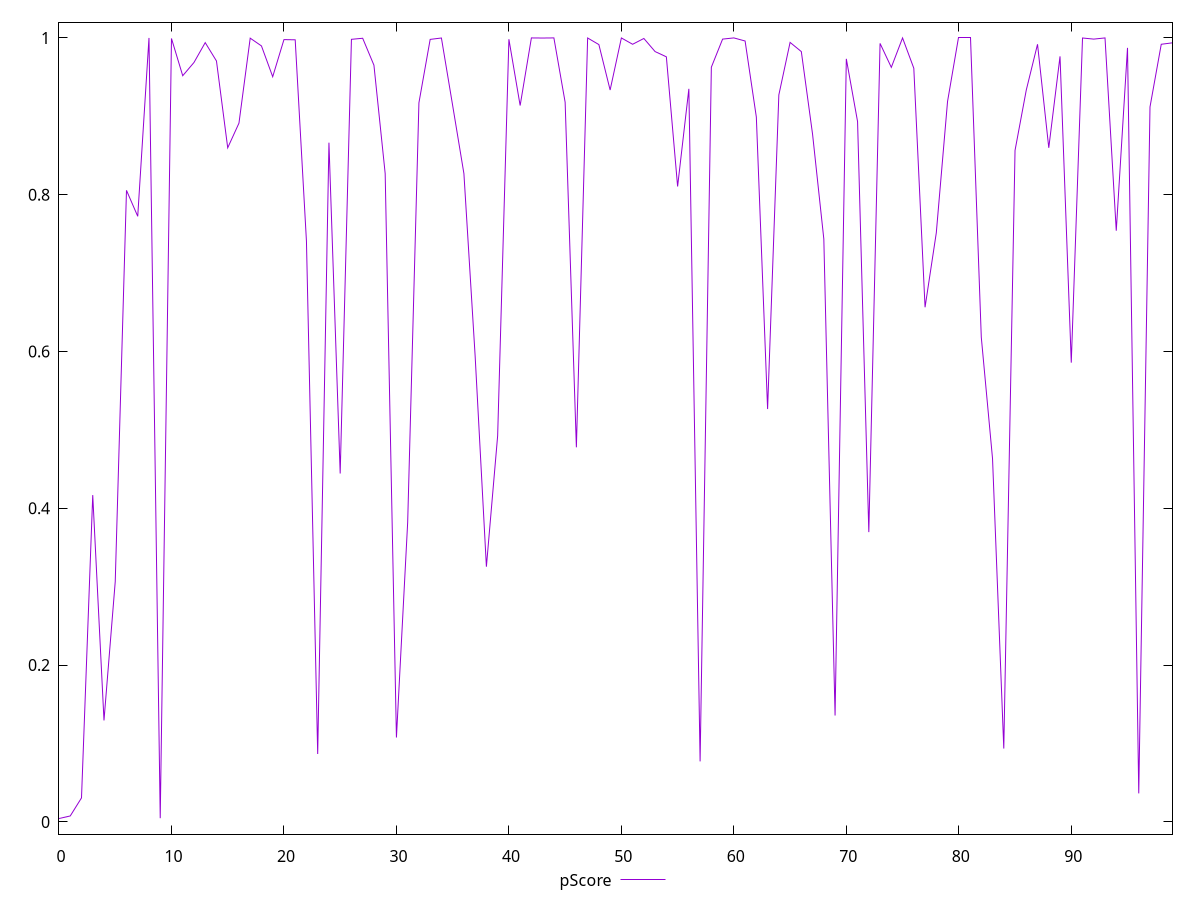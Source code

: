 reset

$pScore <<EOF
0 0.00429244767046133
1 0.007569329752482423
2 0.030602459135181004
3 0.4168613839813669
4 0.12941460016899164
5 0.3063997272134835
6 0.8055584061706573
7 0.7724254930449856
8 0.9999781567708548
9 0.004699903476258704
10 0.999282040617647
11 0.951774833810388
12 0.9686452776174423
13 0.9939727052920135
14 0.9705600086585113
15 0.8598286823145089
16 0.8912815743152573
17 0.9996834512029996
18 0.9897760701059571
19 0.9504905485668222
20 0.9978237252943797
21 0.9975754007055335
22 0.7407481480611842
23 0.08662275776240913
24 0.8663971173538922
25 0.44431270341888396
26 0.9982059468987198
27 0.9995476182889587
28 0.9652116983307734
29 0.826950519933136
30 0.10764735109490847
31 0.382090926720383
32 0.9172215154813003
33 0.9981108562098164
34 0.9998794755825302
35 0.9137333244120289
36 0.8269505199331326
37 0.5938434653326851
38 0.3255091153120885
39 0.49252170690043845
40 0.9982972767087045
41 0.9137333244120305
42 0.9999846798886523
43 0.9998441146322719
44 0.9999993380488856
45 0.9179101741219704
46 0.4777518327761033
47 0.9999160406269223
48 0.9914888077304382
49 0.9335211335993086
50 0.9999482820216465
51 0.9918824378673563
52 0.999282040617647
53 0.9825330086638016
54 0.975845999847434
55 0.8105193419095116
56 0.9350443915321427
57 0.07717801518367995
58 0.9626512879242479
59 0.9984690561741258
60 0.9999983230205147
61 0.9960612423205211
62 0.8990485728686315
63 0.5266351729728305
64 0.9272325186239161
65 0.9942781639992799
66 0.9825330086638016
67 0.8770438633735247
68 0.7434193083028917
69 0.135695660755852
70 0.973288124740128
71 0.8932490894442868
72 0.3696054315045513
73 0.9929842645953357
74 0.9624327806982508
75 0.9999532791505895
76 0.9613283454294674
77 0.6564284844183689
78 0.7514016611988948
79 0.9189375176189978
80 0.9999970036174177
81 0.9999984982960104
82 0.6181962140870227
83 0.46324068647441624
84 0.09354009254727857
85 0.8564956671337858
86 0.9335211335993086
87 0.991882437867356
88 0.859828682314505
89 0.9764592412193482
90 0.5857846937728406
91 0.9998896657355476
92 0.9984690561741256
93 0.9999827210186099
94 0.7540514271711888
95 0.9873067358801751
96 0.036382434119432316
97 0.9119613568413891
98 0.991882437867356
99 0.9937358542381257
EOF

set key outside below
set xrange [0:99]
set yrange [-0.015621690137107156:1.019913475856454]
set trange [-0.015621690137107156:1.019913475856454]
set terminal svg size 640, 500 enhanced background rgb 'white'
set output "report_00017_2021-02-10T15-08-03.406Z/estimated-input-latency/samples/pages+cached/pScore/values.svg"

plot $pScore title "pScore" with line

reset
